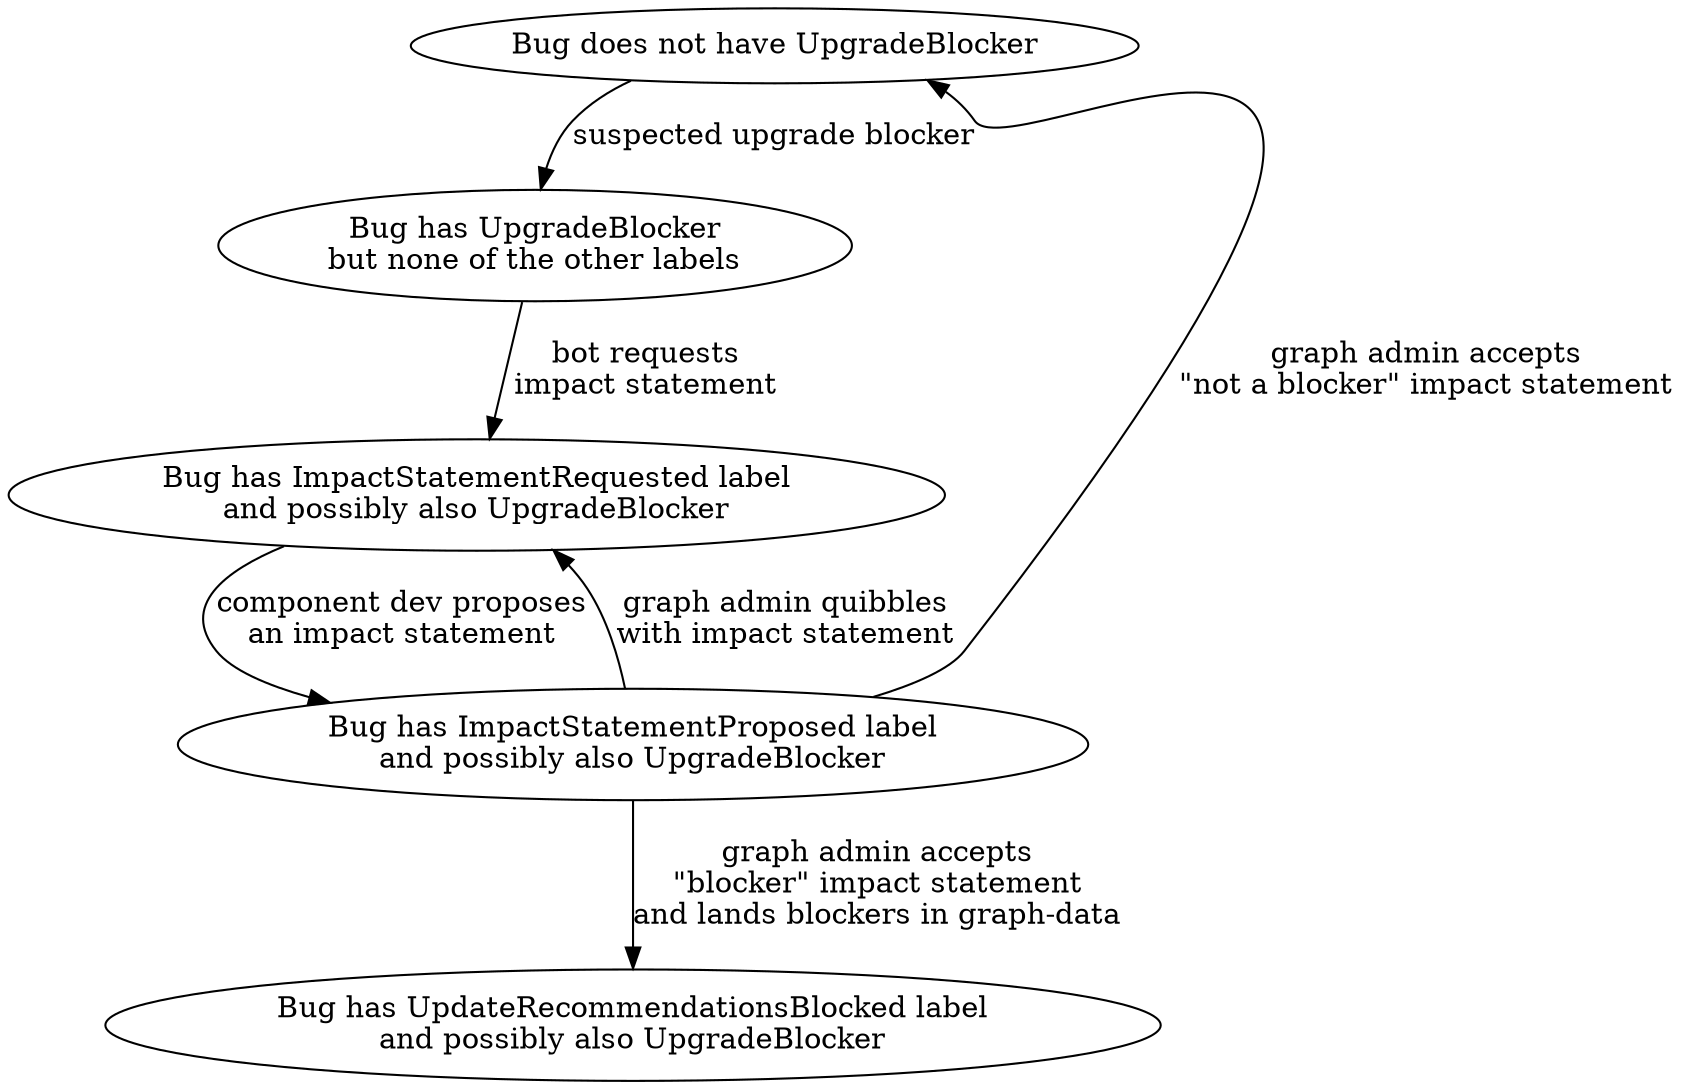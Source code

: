 digraph flow {
	unrelated [ label="Bug does not have UpgradeBlocker" ];
	suspect [ label="Bug has UpgradeBlocker\nbut none of the other labels" ];
	componentDevQueue [ label="Bug has ImpactStatementRequested label\nand possibly also UpgradeBlocker" ];
	graphAdminQueue [ label="Bug has ImpactStatementProposed label\nand possibly also UpgradeBlocker" ];
	blocked [ label="Bug has UpdateRecommendationsBlocked label\nand possibly also UpgradeBlocker" ];

	unrelated -> suspect [ label="suspected upgrade blocker" ];
	suspect -> componentDevQueue [ label="bot requests\nimpact statement" ];
	componentDevQueue -> graphAdminQueue [ label="component dev proposes\nan impact statement" ];
	graphAdminQueue -> componentDevQueue [ label="graph admin quibbles\nwith impact statement" ];
	graphAdminQueue -> unrelated [ label="graph admin accepts\n\"not a blocker\" impact statement" ];
	graphAdminQueue -> blocked [ label="graph admin accepts\n\"blocker\" impact statement\nand lands blockers in graph-data" ];
}
